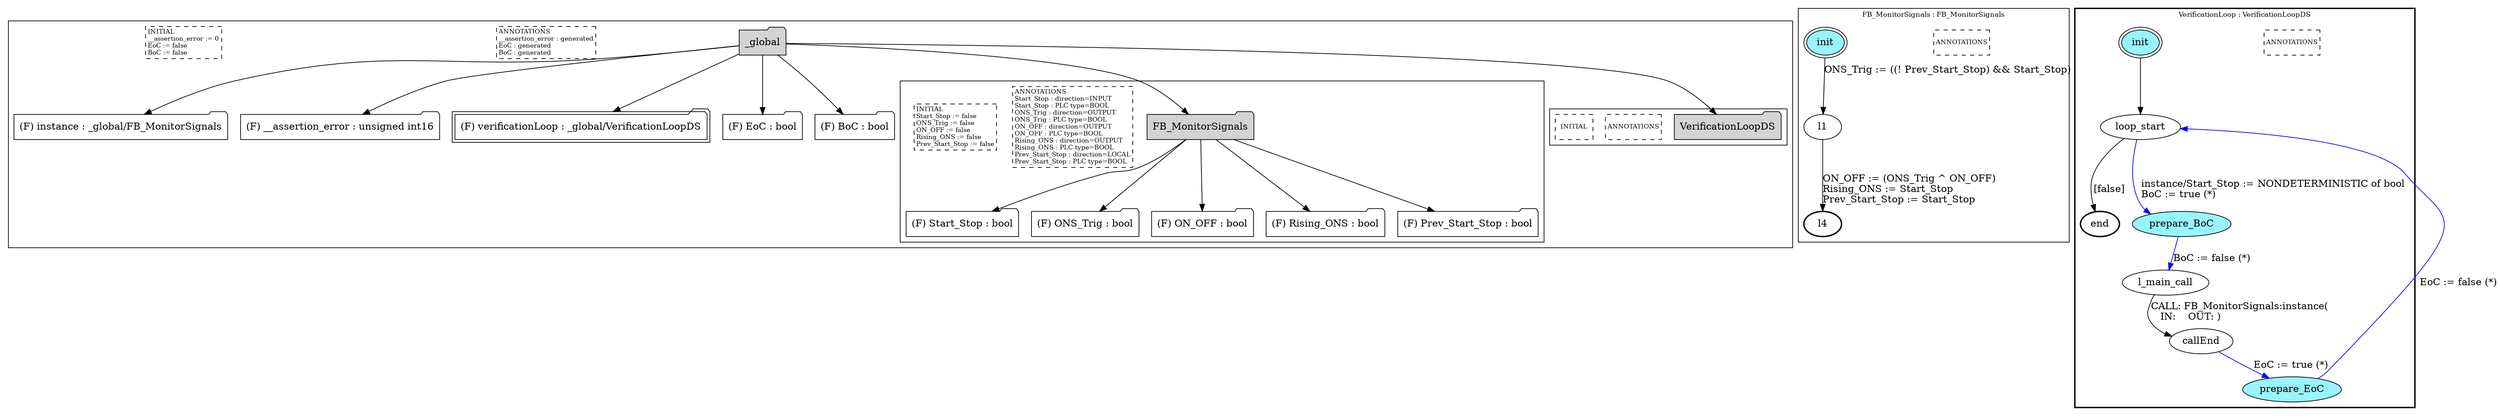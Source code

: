 digraph G {
	subgraph cluster__global67573741 {
		node [shape="folder", style="filled"];
		//label="_global";
		_global67573741 [label="_global"];
		_global67573741 -> instance2086177500;
		instance2086177500 [label = "(F) instance : _global/FB_MonitorSignals", fillcolor="white" ];
		_global67573741 -> __assertion_error749030825;
		__assertion_error749030825 [label = "(F) __assertion_error : unsigned int16", fillcolor="white" ];
		_global67573741 -> verificationLoop1367900185;
		verificationLoop1367900185 [label = "(F) verificationLoop : _global/VerificationLoopDS", fillcolor="white" , peripheries=2];
		_global67573741 -> EoC665448485;
		EoC665448485 [label = "(F) EoC : bool", fillcolor="white" ];
		_global67573741 -> BoC1646410010;
		BoC1646410010 [label = "(F) BoC : bool", fillcolor="white" ];
		_global67573741 -> FB_MonitorSignals703841336;
		subgraph cluster_FB_MonitorSignals703841336 {
			node [shape="folder", style="filled"];
			//label="FB_MonitorSignals";
			FB_MonitorSignals703841336 [label="FB_MonitorSignals"];
			FB_MonitorSignals703841336 -> Start_Stop1407009494;
			Start_Stop1407009494 [label = "(F) Start_Stop : bool", fillcolor="white" ];
			FB_MonitorSignals703841336 -> ONS_Trig1940311161;
			ONS_Trig1940311161 [label = "(F) ONS_Trig : bool", fillcolor="white" ];
			FB_MonitorSignals703841336 -> ON_OFF1515016092;
			ON_OFF1515016092 [label = "(F) ON_OFF : bool", fillcolor="white" ];
			FB_MonitorSignals703841336 -> Rising_ONS700171153;
			Rising_ONS700171153 [label = "(F) Rising_ONS : bool", fillcolor="white" ];
			FB_MonitorSignals703841336 -> Prev_Start_Stop2126545173;
			Prev_Start_Stop2126545173 [label = "(F) Prev_Start_Stop : bool", fillcolor="white" ];
			
			annotations_pseudonode_FB_MonitorSignals703841336 [
				label="ANNOTATIONS\lStart_Stop : direction=INPUT\lStart_Stop : PLC type=BOOL\lONS_Trig : direction=OUTPUT\lONS_Trig : PLC type=BOOL\lON_OFF : direction=OUTPUT\lON_OFF : PLC type=BOOL\lRising_ONS : direction=OUTPUT\lRising_ONS : PLC type=BOOL\lPrev_Start_Stop : direction=LOCAL\lPrev_Start_Stop : PLC type=BOOL\l",
				fontsize=9, margin="0.04,0.04", fillcolor="white", shape="rectangle", style="dashed"];
			initamt_pseudonode_FB_MonitorSignals703841336 [
				label="INITIAL\lStart_Stop := false\lONS_Trig := false\lON_OFF := false\lRising_ONS := false\lPrev_Start_Stop := false\l",
				fontsize=9, margin="0.04,0.04", fillcolor="lightyellow", shape="rectangle", style="dashed"];
		}
		_global67573741 -> VerificationLoopDS850300711;
		subgraph cluster_VerificationLoopDS850300711 {
			node [shape="folder", style="filled"];
			//label="VerificationLoopDS";
			VerificationLoopDS850300711 [label="VerificationLoopDS"];
			
			annotations_pseudonode_VerificationLoopDS850300711 [
				label="ANNOTATIONS",
				fontsize=9, margin="0.04,0.04", fillcolor="white", shape="rectangle", style="dashed"];
			initamt_pseudonode_VerificationLoopDS850300711 [
				label="INITIAL",
				fontsize=9, margin="0.04,0.04", fillcolor="lightyellow", shape="rectangle", style="dashed"];
		}
		
		annotations_pseudonode__global67573741 [
			label="ANNOTATIONS\l__assertion_error : generated\lEoC : generated\lBoC : generated\l",
			fontsize=9, margin="0.04,0.04", fillcolor="white", shape="rectangle", style="dashed"];
		initamt_pseudonode__global67573741 [
			label="INITIAL\l__assertion_error := 0\lEoC := false\lBoC := false\l",
			fontsize=9, margin="0.04,0.04", fillcolor="lightyellow", shape="rectangle", style="dashed"];
	}
	subgraph clusterFB_MonitorSignals {
		node [style="filled"];
		color="black";
		fontsize=10;
		ranksep=0.4;
		
		label="FB_MonitorSignals : FB_MonitorSignals";
		
		annotations_pseudonode_FB_MonitorSignals [
			label="ANNOTATIONS",
			fontsize=9, margin="0.04,0.04", fillcolor="white", shape="rectangle", style="dashed"];
		
		init_FB_MonitorSignals [label="init", color="black", fillcolor="cadetblue1", peripheries=2, shape="ellipse"];
		l1_FB_MonitorSignals [label="l1", color="black", fillcolor="white", shape="ellipse"];
		l4_FB_MonitorSignals [label="l4", color="black", fillcolor="white", style=bold, shape="ellipse"];
		init_FB_MonitorSignals -> l1_FB_MonitorSignals [color="black", label="ONS_Trig := ((! Prev_Start_Stop) && Start_Stop)"];
		l1_FB_MonitorSignals -> l4_FB_MonitorSignals [color="black", label="ON_OFF := (ONS_Trig ^ ON_OFF)\lRising_ONS := Start_Stop\lPrev_Start_Stop := Start_Stop\l"];
	}
	subgraph clusterVerificationLoop {
		node [style="filled"];
		style=bold;
		color="black";
		fontsize=10;
		ranksep=0.4;
		
		label="VerificationLoop : VerificationLoopDS";
		
		annotations_pseudonode_VerificationLoop [
			label="ANNOTATIONS",
			fontsize=9, margin="0.04,0.04", fillcolor="white", shape="rectangle", style="dashed"];
		
		init_VerificationLoop [label="init", color="black", fillcolor="cadetblue1", peripheries=2, shape="ellipse"];
		end_VerificationLoop [label="end", color="black", fillcolor="cadetblue1", style=bold, shape="ellipse"];
		loop_start_VerificationLoop [label="loop_start", color="black", fillcolor="white", shape="ellipse"];
		prepare_BoC_VerificationLoop [label="prepare_BoC", color="black", fillcolor="cadetblue1", shape="ellipse"];
		l_main_call_VerificationLoop [label="l_main_call", color="black", fillcolor="white", shape="ellipse"];
		callEnd_VerificationLoop [label="callEnd", color="black", fillcolor="white", shape="ellipse"];
		prepare_EoC_VerificationLoop [label="prepare_EoC", color="black", fillcolor="cadetblue1", shape="ellipse"];
		init_VerificationLoop -> loop_start_VerificationLoop [color="black", label=""];
		loop_start_VerificationLoop -> prepare_BoC_VerificationLoop [color="blue", label="instance/Start_Stop := NONDETERMINISTIC of bool\lBoC := true (*)\l"];
		prepare_BoC_VerificationLoop -> l_main_call_VerificationLoop [color="blue", label="BoC := false (*)"];
		l_main_call_VerificationLoop -> callEnd_VerificationLoop [color="black", label="CALL: FB_MonitorSignals:instance(\l   IN:    OUT: )\l"];
		callEnd_VerificationLoop -> prepare_EoC_VerificationLoop [color="blue", label="EoC := true (*)"];
		prepare_EoC_VerificationLoop -> loop_start_VerificationLoop [color="blue", label="EoC := false (*)"];
		loop_start_VerificationLoop -> end_VerificationLoop [color="black", label="[false]"];
	}
}

